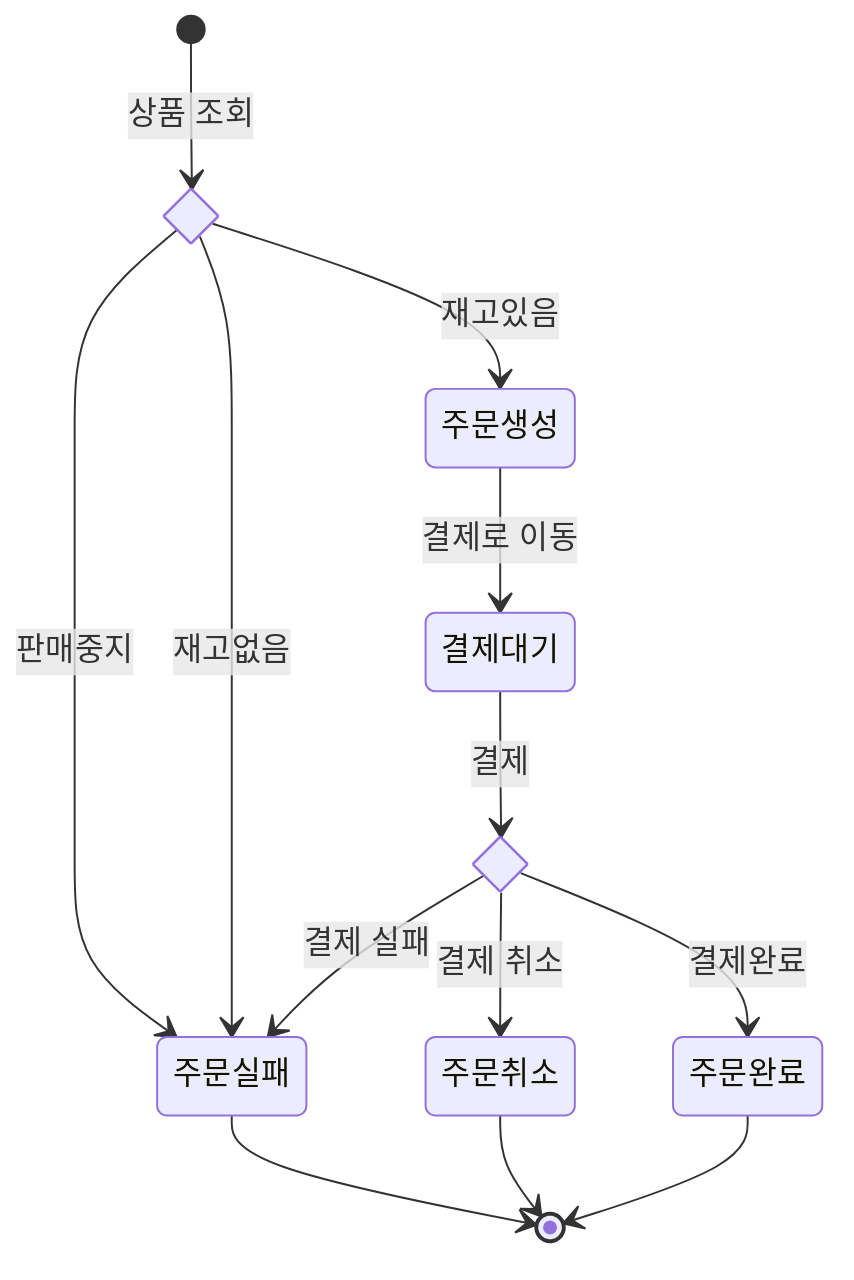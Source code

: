stateDiagram-v2
    state 상품조회 <<choice>>
    [*] --> 상품조회 : 상품 조회
    상품조회 --> 주문실패 : 판매중지
    상품조회 --> 주문실패 : 재고없음
    상품조회 --> 주문생성 : 재고있음
    주문생성 --> 결제대기 : 결제로 이동
    state 결제 <<choice>>
    결제대기 --> 결제 : 결제
    결제 --> 주문완료 : 결제완료
    결제 --> 주문취소 : 결제 취소
    결제 --> 주문실패 : 결제 실패
    주문실패 --> [*]
    주문취소 --> [*]
    주문완료 --> [*]